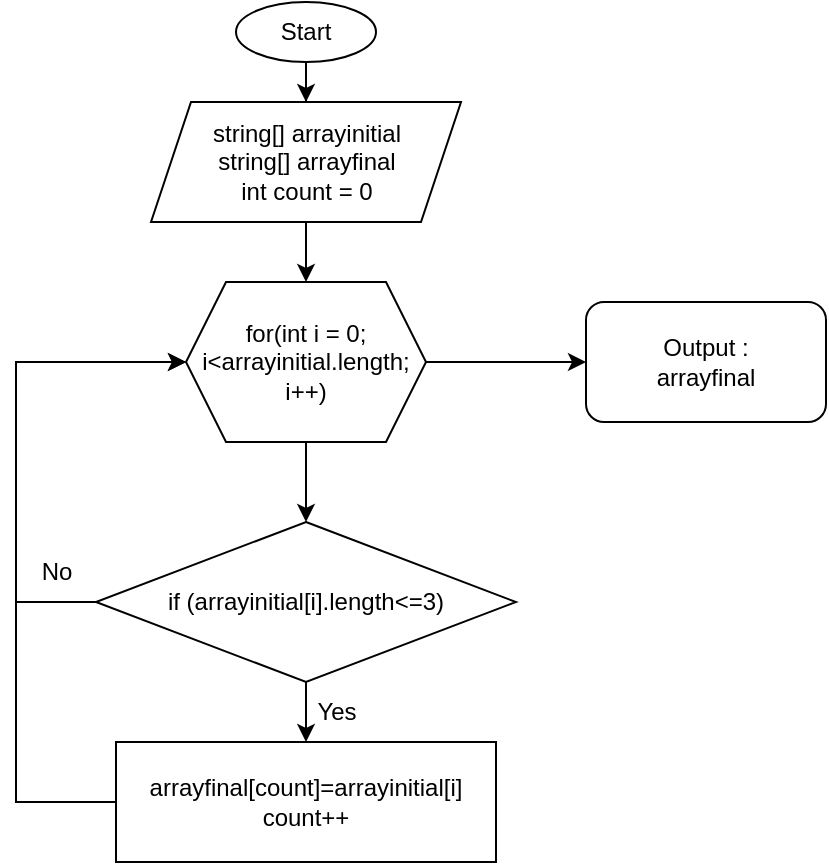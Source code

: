 <mxfile version="20.7.4" type="device"><diagram id="j5Abe1dQg9RZWBl8Wfua" name="Страница 1"><mxGraphModel dx="1050" dy="581" grid="1" gridSize="10" guides="1" tooltips="1" connect="1" arrows="1" fold="1" page="1" pageScale="1" pageWidth="827" pageHeight="1169" math="0" shadow="0"><root><mxCell id="0"/><mxCell id="1" parent="0"/><mxCell id="hZ14n5GhiX9P_HqK3gxy-3" value="" style="edgeStyle=orthogonalEdgeStyle;rounded=0;orthogonalLoop=1;jettySize=auto;html=1;" edge="1" parent="1" source="hZ14n5GhiX9P_HqK3gxy-1" target="hZ14n5GhiX9P_HqK3gxy-2"><mxGeometry relative="1" as="geometry"/></mxCell><mxCell id="hZ14n5GhiX9P_HqK3gxy-1" value="Start" style="ellipse;whiteSpace=wrap;html=1;" vertex="1" parent="1"><mxGeometry x="350" y="60" width="70" height="30" as="geometry"/></mxCell><mxCell id="hZ14n5GhiX9P_HqK3gxy-5" value="" style="edgeStyle=orthogonalEdgeStyle;rounded=0;orthogonalLoop=1;jettySize=auto;html=1;" edge="1" parent="1" source="hZ14n5GhiX9P_HqK3gxy-2" target="hZ14n5GhiX9P_HqK3gxy-4"><mxGeometry relative="1" as="geometry"/></mxCell><mxCell id="hZ14n5GhiX9P_HqK3gxy-2" value="string[] arrayinitial&lt;br&gt;string[] arrayfinal&lt;br&gt;int count = 0" style="shape=parallelogram;perimeter=parallelogramPerimeter;whiteSpace=wrap;html=1;fixedSize=1;" vertex="1" parent="1"><mxGeometry x="307.5" y="110" width="155" height="60" as="geometry"/></mxCell><mxCell id="hZ14n5GhiX9P_HqK3gxy-7" value="" style="edgeStyle=orthogonalEdgeStyle;rounded=0;orthogonalLoop=1;jettySize=auto;html=1;" edge="1" parent="1" source="hZ14n5GhiX9P_HqK3gxy-4" target="hZ14n5GhiX9P_HqK3gxy-6"><mxGeometry relative="1" as="geometry"/></mxCell><mxCell id="hZ14n5GhiX9P_HqK3gxy-17" value="" style="edgeStyle=orthogonalEdgeStyle;rounded=0;orthogonalLoop=1;jettySize=auto;html=1;" edge="1" parent="1" source="hZ14n5GhiX9P_HqK3gxy-4" target="hZ14n5GhiX9P_HqK3gxy-16"><mxGeometry relative="1" as="geometry"/></mxCell><mxCell id="hZ14n5GhiX9P_HqK3gxy-4" value="for(int i = 0; i&amp;lt;arrayinitial.length; i++)" style="shape=hexagon;perimeter=hexagonPerimeter2;whiteSpace=wrap;html=1;fixedSize=1;" vertex="1" parent="1"><mxGeometry x="325" y="200" width="120" height="80" as="geometry"/></mxCell><mxCell id="hZ14n5GhiX9P_HqK3gxy-6" value="if (arrayinitial[i].length&amp;lt;=3)" style="rhombus;whiteSpace=wrap;html=1;" vertex="1" parent="1"><mxGeometry x="280" y="320" width="210" height="80" as="geometry"/></mxCell><mxCell id="hZ14n5GhiX9P_HqK3gxy-8" value="" style="endArrow=classic;html=1;rounded=0;exitX=0;exitY=0.5;exitDx=0;exitDy=0;entryX=0;entryY=0.5;entryDx=0;entryDy=0;" edge="1" parent="1" source="hZ14n5GhiX9P_HqK3gxy-6" target="hZ14n5GhiX9P_HqK3gxy-4"><mxGeometry width="50" height="50" relative="1" as="geometry"><mxPoint x="390" y="300" as="sourcePoint"/><mxPoint x="440" y="250" as="targetPoint"/><Array as="points"><mxPoint x="240" y="360"/><mxPoint x="240" y="280"/><mxPoint x="240" y="240"/></Array></mxGeometry></mxCell><mxCell id="hZ14n5GhiX9P_HqK3gxy-9" value="No" style="text;html=1;align=center;verticalAlign=middle;resizable=0;points=[];autosize=1;strokeColor=none;fillColor=none;" vertex="1" parent="1"><mxGeometry x="240" y="330" width="40" height="30" as="geometry"/></mxCell><mxCell id="hZ14n5GhiX9P_HqK3gxy-10" value="arrayfinal[count]=arrayinitial[i]&lt;br&gt;count++" style="whiteSpace=wrap;html=1;" vertex="1" parent="1"><mxGeometry x="290" y="430" width="190" height="60" as="geometry"/></mxCell><mxCell id="hZ14n5GhiX9P_HqK3gxy-12" value="Yes" style="text;html=1;align=center;verticalAlign=middle;resizable=0;points=[];autosize=1;strokeColor=none;fillColor=none;" vertex="1" parent="1"><mxGeometry x="380" y="400" width="40" height="30" as="geometry"/></mxCell><mxCell id="hZ14n5GhiX9P_HqK3gxy-14" value="" style="endArrow=classic;html=1;rounded=0;exitX=0.5;exitY=1;exitDx=0;exitDy=0;entryX=0.5;entryY=0;entryDx=0;entryDy=0;" edge="1" parent="1" source="hZ14n5GhiX9P_HqK3gxy-6" target="hZ14n5GhiX9P_HqK3gxy-10"><mxGeometry width="50" height="50" relative="1" as="geometry"><mxPoint x="390" y="390" as="sourcePoint"/><mxPoint x="300" y="410" as="targetPoint"/></mxGeometry></mxCell><mxCell id="hZ14n5GhiX9P_HqK3gxy-15" value="" style="endArrow=classic;html=1;rounded=0;exitX=0;exitY=0.5;exitDx=0;exitDy=0;entryX=0;entryY=0.5;entryDx=0;entryDy=0;" edge="1" parent="1" source="hZ14n5GhiX9P_HqK3gxy-10" target="hZ14n5GhiX9P_HqK3gxy-4"><mxGeometry width="50" height="50" relative="1" as="geometry"><mxPoint x="390" y="390" as="sourcePoint"/><mxPoint x="440" y="340" as="targetPoint"/><Array as="points"><mxPoint x="240" y="460"/><mxPoint x="240" y="360"/><mxPoint x="240" y="240"/></Array></mxGeometry></mxCell><mxCell id="hZ14n5GhiX9P_HqK3gxy-16" value="Output :&lt;br&gt;arrayfinal" style="rounded=1;whiteSpace=wrap;html=1;" vertex="1" parent="1"><mxGeometry x="525" y="210" width="120" height="60" as="geometry"/></mxCell></root></mxGraphModel></diagram></mxfile>